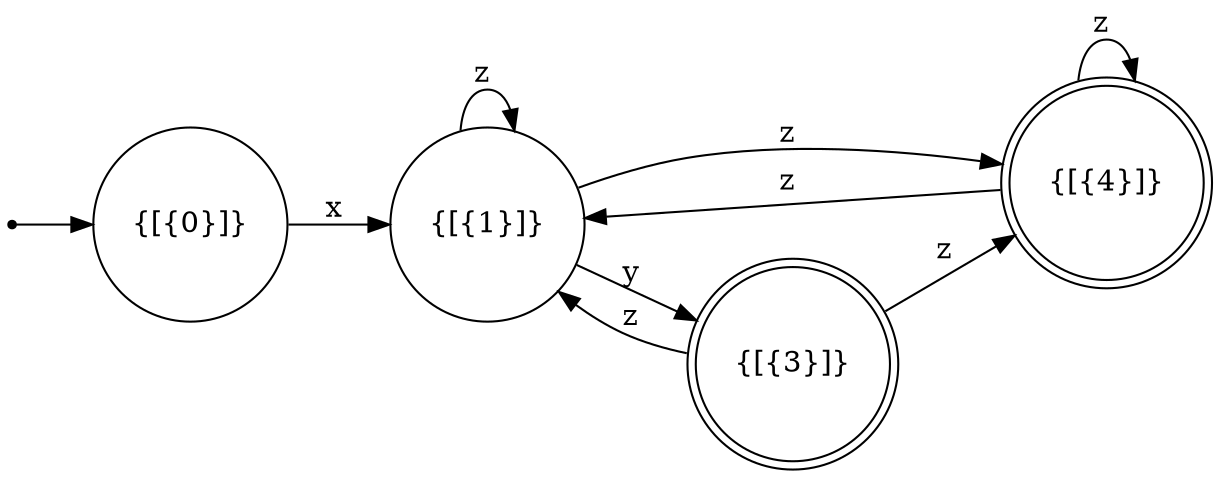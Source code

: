 digraph MealyAutomate {
rankdir=LR;
size=8.5;
    node [shape = point]; qinit;
node [shape = circle];
    qinit -> "{[{0}]}";
"{[{4}]}" [shape = doublecircle];
"{[{3}]}" [shape = doublecircle];
    "{[{3}]}" -> "{[{1}]}" [label="z "];
    "{[{3}]}" -> "{[{4}]}" [label="z "];
    "{[{0}]}" -> "{[{1}]}" [label="x "];
    "{[{1}]}" -> "{[{3}]}" [label="y "];
    "{[{4}]}" -> "{[{1}]}" [label="z "];
    "{[{4}]}" -> "{[{4}]}" [label="z "];
    "{[{1}]}" -> "{[{4}]}" [label="z "];
    "{[{1}]}" -> "{[{1}]}" [label="z "];
}
